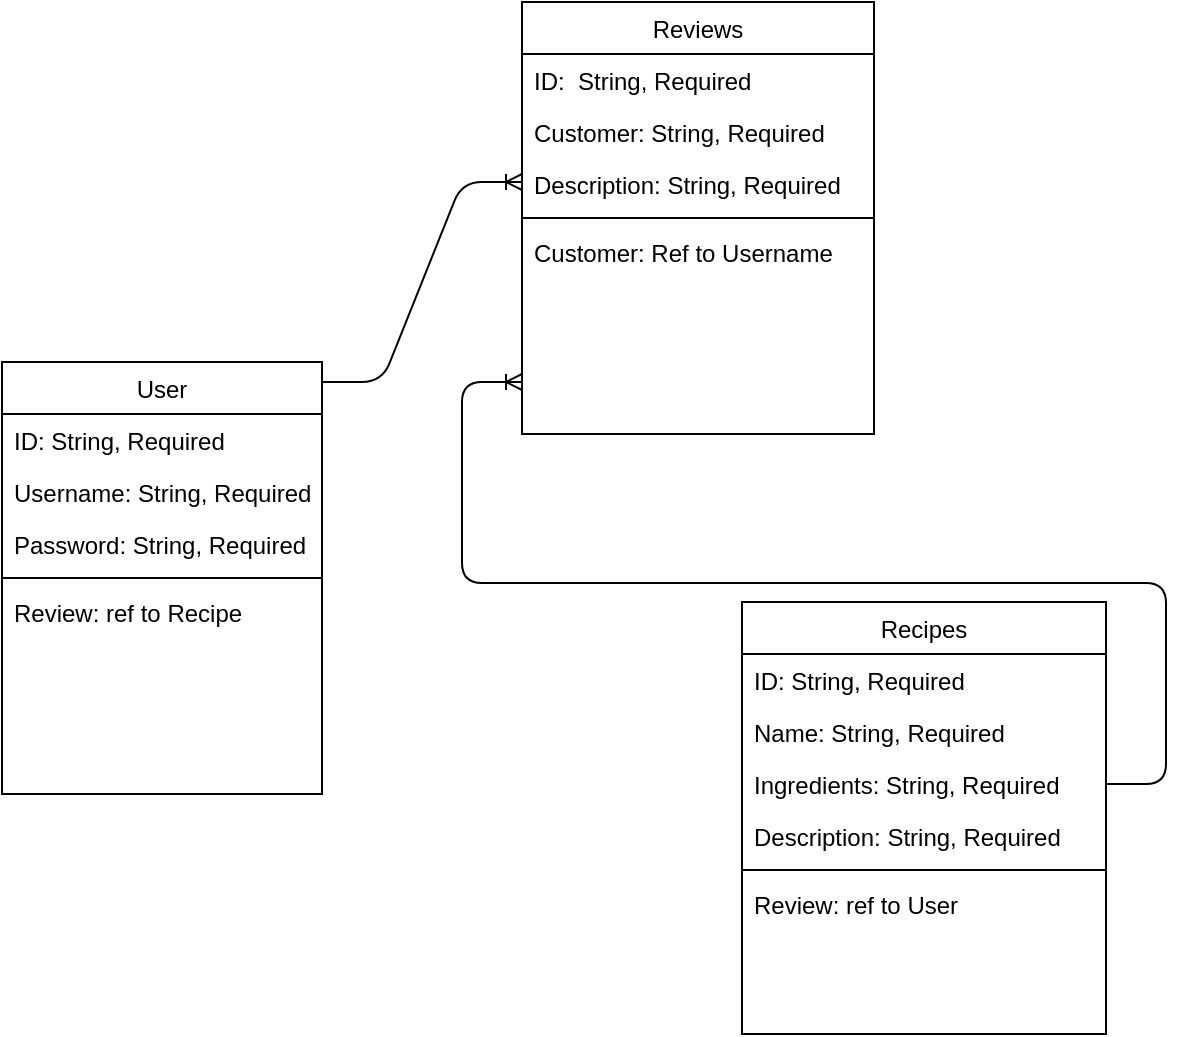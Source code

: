 <mxfile version="14.6.6" type="google"><diagram id="C5RBs43oDa-KdzZeNtuy" name="Page-1"><mxGraphModel dx="1220" dy="621" grid="1" gridSize="10" guides="1" tooltips="1" connect="1" arrows="1" fold="1" page="1" pageScale="1" pageWidth="827" pageHeight="1169" math="0" shadow="0"><root><mxCell id="WIyWlLk6GJQsqaUBKTNV-0"/><mxCell id="WIyWlLk6GJQsqaUBKTNV-1" parent="WIyWlLk6GJQsqaUBKTNV-0"/><mxCell id="zkfFHV4jXpPFQw0GAbJ--17" value="Recipes" style="swimlane;fontStyle=0;align=center;verticalAlign=top;childLayout=stackLayout;horizontal=1;startSize=26;horizontalStack=0;resizeParent=1;resizeLast=0;collapsible=1;marginBottom=0;rounded=0;shadow=0;strokeWidth=1;" parent="WIyWlLk6GJQsqaUBKTNV-1" vertex="1"><mxGeometry x="390" y="310" width="182" height="216" as="geometry"><mxRectangle x="550" y="140" width="160" height="26" as="alternateBounds"/></mxGeometry></mxCell><mxCell id="zkfFHV4jXpPFQw0GAbJ--18" value="ID: String, Required" style="text;align=left;verticalAlign=top;spacingLeft=4;spacingRight=4;overflow=hidden;rotatable=0;points=[[0,0.5],[1,0.5]];portConstraint=eastwest;" parent="zkfFHV4jXpPFQw0GAbJ--17" vertex="1"><mxGeometry y="26" width="182" height="26" as="geometry"/></mxCell><mxCell id="zkfFHV4jXpPFQw0GAbJ--19" value="Name: String, Required" style="text;align=left;verticalAlign=top;spacingLeft=4;spacingRight=4;overflow=hidden;rotatable=0;points=[[0,0.5],[1,0.5]];portConstraint=eastwest;rounded=0;shadow=0;html=0;" parent="zkfFHV4jXpPFQw0GAbJ--17" vertex="1"><mxGeometry y="52" width="182" height="26" as="geometry"/></mxCell><mxCell id="zkfFHV4jXpPFQw0GAbJ--20" value="Ingredients: String, Required" style="text;align=left;verticalAlign=top;spacingLeft=4;spacingRight=4;overflow=hidden;rotatable=0;points=[[0,0.5],[1,0.5]];portConstraint=eastwest;rounded=0;shadow=0;html=0;" parent="zkfFHV4jXpPFQw0GAbJ--17" vertex="1"><mxGeometry y="78" width="182" height="26" as="geometry"/></mxCell><mxCell id="zkfFHV4jXpPFQw0GAbJ--21" value="Description: String, Required" style="text;align=left;verticalAlign=top;spacingLeft=4;spacingRight=4;overflow=hidden;rotatable=0;points=[[0,0.5],[1,0.5]];portConstraint=eastwest;rounded=0;shadow=0;html=0;" parent="zkfFHV4jXpPFQw0GAbJ--17" vertex="1"><mxGeometry y="104" width="182" height="26" as="geometry"/></mxCell><mxCell id="zkfFHV4jXpPFQw0GAbJ--23" value="" style="line;html=1;strokeWidth=1;align=left;verticalAlign=middle;spacingTop=-1;spacingLeft=3;spacingRight=3;rotatable=0;labelPosition=right;points=[];portConstraint=eastwest;" parent="zkfFHV4jXpPFQw0GAbJ--17" vertex="1"><mxGeometry y="130" width="182" height="8" as="geometry"/></mxCell><mxCell id="zkfFHV4jXpPFQw0GAbJ--24" value="Review: ref to User" style="text;align=left;verticalAlign=top;spacingLeft=4;spacingRight=4;overflow=hidden;rotatable=0;points=[[0,0.5],[1,0.5]];portConstraint=eastwest;" parent="zkfFHV4jXpPFQw0GAbJ--17" vertex="1"><mxGeometry y="138" width="182" height="26" as="geometry"/></mxCell><mxCell id="SQa2fN4WlIiaqzBOJDfw-13" value="Reviews" style="swimlane;fontStyle=0;align=center;verticalAlign=top;childLayout=stackLayout;horizontal=1;startSize=26;horizontalStack=0;resizeParent=1;resizeLast=0;collapsible=1;marginBottom=0;rounded=0;shadow=0;strokeWidth=1;" vertex="1" parent="WIyWlLk6GJQsqaUBKTNV-1"><mxGeometry x="280" y="10" width="176" height="216" as="geometry"><mxRectangle x="550" y="140" width="160" height="26" as="alternateBounds"/></mxGeometry></mxCell><mxCell id="SQa2fN4WlIiaqzBOJDfw-14" value="ID:  String, Required" style="text;align=left;verticalAlign=top;spacingLeft=4;spacingRight=4;overflow=hidden;rotatable=0;points=[[0,0.5],[1,0.5]];portConstraint=eastwest;" vertex="1" parent="SQa2fN4WlIiaqzBOJDfw-13"><mxGeometry y="26" width="176" height="26" as="geometry"/></mxCell><mxCell id="SQa2fN4WlIiaqzBOJDfw-15" value="Customer: String, Required" style="text;align=left;verticalAlign=top;spacingLeft=4;spacingRight=4;overflow=hidden;rotatable=0;points=[[0,0.5],[1,0.5]];portConstraint=eastwest;rounded=0;shadow=0;html=0;" vertex="1" parent="SQa2fN4WlIiaqzBOJDfw-13"><mxGeometry y="52" width="176" height="26" as="geometry"/></mxCell><mxCell id="SQa2fN4WlIiaqzBOJDfw-17" value="Description: String, Required" style="text;align=left;verticalAlign=top;spacingLeft=4;spacingRight=4;overflow=hidden;rotatable=0;points=[[0,0.5],[1,0.5]];portConstraint=eastwest;rounded=0;shadow=0;html=0;" vertex="1" parent="SQa2fN4WlIiaqzBOJDfw-13"><mxGeometry y="78" width="176" height="26" as="geometry"/></mxCell><mxCell id="SQa2fN4WlIiaqzBOJDfw-19" value="" style="line;html=1;strokeWidth=1;align=left;verticalAlign=middle;spacingTop=-1;spacingLeft=3;spacingRight=3;rotatable=0;labelPosition=right;points=[];portConstraint=eastwest;" vertex="1" parent="SQa2fN4WlIiaqzBOJDfw-13"><mxGeometry y="104" width="176" height="8" as="geometry"/></mxCell><mxCell id="SQa2fN4WlIiaqzBOJDfw-20" value="Customer: Ref to Username" style="text;align=left;verticalAlign=top;spacingLeft=4;spacingRight=4;overflow=hidden;rotatable=0;points=[[0,0.5],[1,0.5]];portConstraint=eastwest;" vertex="1" parent="SQa2fN4WlIiaqzBOJDfw-13"><mxGeometry y="112" width="176" height="26" as="geometry"/></mxCell><mxCell id="SQa2fN4WlIiaqzBOJDfw-22" value="User" style="swimlane;fontStyle=0;align=center;verticalAlign=top;childLayout=stackLayout;horizontal=1;startSize=26;horizontalStack=0;resizeParent=1;resizeLast=0;collapsible=1;marginBottom=0;rounded=0;shadow=0;strokeWidth=1;" vertex="1" parent="WIyWlLk6GJQsqaUBKTNV-1"><mxGeometry x="20" y="190" width="160" height="216" as="geometry"><mxRectangle x="550" y="140" width="160" height="26" as="alternateBounds"/></mxGeometry></mxCell><mxCell id="SQa2fN4WlIiaqzBOJDfw-23" value="ID: String, Required" style="text;align=left;verticalAlign=top;spacingLeft=4;spacingRight=4;overflow=hidden;rotatable=0;points=[[0,0.5],[1,0.5]];portConstraint=eastwest;" vertex="1" parent="SQa2fN4WlIiaqzBOJDfw-22"><mxGeometry y="26" width="160" height="26" as="geometry"/></mxCell><mxCell id="SQa2fN4WlIiaqzBOJDfw-24" value="Username: String, Required" style="text;align=left;verticalAlign=top;spacingLeft=4;spacingRight=4;overflow=hidden;rotatable=0;points=[[0,0.5],[1,0.5]];portConstraint=eastwest;rounded=0;shadow=0;html=0;" vertex="1" parent="SQa2fN4WlIiaqzBOJDfw-22"><mxGeometry y="52" width="160" height="26" as="geometry"/></mxCell><mxCell id="SQa2fN4WlIiaqzBOJDfw-25" value="Password: String, Required" style="text;align=left;verticalAlign=top;spacingLeft=4;spacingRight=4;overflow=hidden;rotatable=0;points=[[0,0.5],[1,0.5]];portConstraint=eastwest;rounded=0;shadow=0;html=0;" vertex="1" parent="SQa2fN4WlIiaqzBOJDfw-22"><mxGeometry y="78" width="160" height="26" as="geometry"/></mxCell><mxCell id="SQa2fN4WlIiaqzBOJDfw-28" value="" style="line;html=1;strokeWidth=1;align=left;verticalAlign=middle;spacingTop=-1;spacingLeft=3;spacingRight=3;rotatable=0;labelPosition=right;points=[];portConstraint=eastwest;" vertex="1" parent="SQa2fN4WlIiaqzBOJDfw-22"><mxGeometry y="104" width="160" height="8" as="geometry"/></mxCell><mxCell id="SQa2fN4WlIiaqzBOJDfw-29" value="Review: ref to Recipe" style="text;align=left;verticalAlign=top;spacingLeft=4;spacingRight=4;overflow=hidden;rotatable=0;points=[[0,0.5],[1,0.5]];portConstraint=eastwest;" vertex="1" parent="SQa2fN4WlIiaqzBOJDfw-22"><mxGeometry y="112" width="160" height="26" as="geometry"/></mxCell><mxCell id="SQa2fN4WlIiaqzBOJDfw-32" value="" style="edgeStyle=entityRelationEdgeStyle;fontSize=12;html=1;endArrow=ERoneToMany;" edge="1" parent="WIyWlLk6GJQsqaUBKTNV-1"><mxGeometry width="100" height="100" relative="1" as="geometry"><mxPoint x="180" y="200" as="sourcePoint"/><mxPoint x="280" y="100" as="targetPoint"/></mxGeometry></mxCell><mxCell id="SQa2fN4WlIiaqzBOJDfw-34" value="" style="edgeStyle=entityRelationEdgeStyle;fontSize=12;html=1;endArrow=ERoneToMany;" edge="1" parent="WIyWlLk6GJQsqaUBKTNV-1" source="zkfFHV4jXpPFQw0GAbJ--20"><mxGeometry width="100" height="100" relative="1" as="geometry"><mxPoint x="320" y="297" as="sourcePoint"/><mxPoint x="280" y="200" as="targetPoint"/></mxGeometry></mxCell></root></mxGraphModel></diagram></mxfile>
